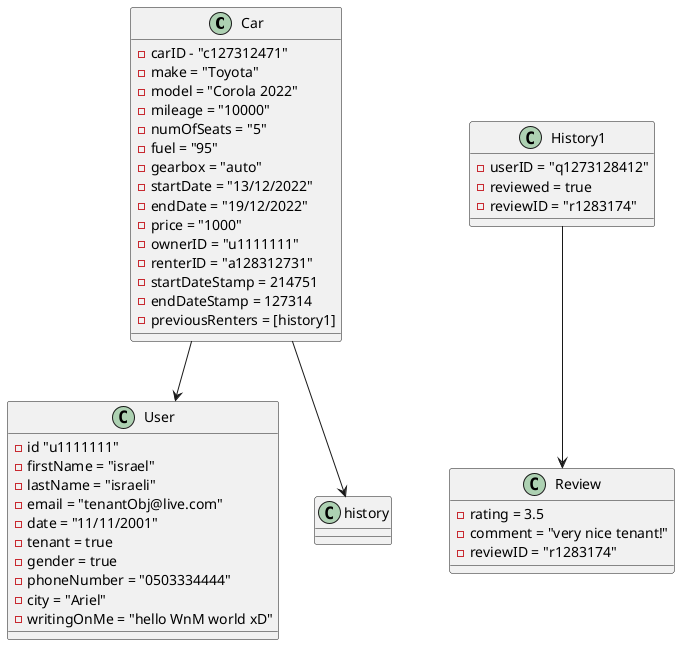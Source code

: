 @startuml


Car --> User
Car --> history

History1 --> Review

object User {
- id "u1111111"
- firstName = "israel"
- lastName = "israeli"
- email = "tenantObj@live.com"
- date = "11/11/2001"
- tenant = true
- gender = true
- phoneNumber = "0503334444"
- city = "Ariel"
- writingOnMe = "hello WnM world xD"
}

object History1{
- userID = "q1273128412"
- reviewed = true
- reviewID = "r1283174"
}

object Review {
- rating = 3.5
- comment = "very nice tenant!"
- reviewID = "r1283174"
}

object Car{
- carID - "c127312471"
- make = "Toyota"
- model = "Corola 2022"
- mileage = "10000"
- numOfSeats = "5"
- fuel = "95"
- gearbox = "auto"
- startDate = "13/12/2022"
- endDate = "19/12/2022"
- price = "1000"
- ownerID = "u1111111"
- renterID = "a128312731"
- startDateStamp = 214751
- endDateStamp = 127314
- previousRenters = [history1]
}



@enduml
